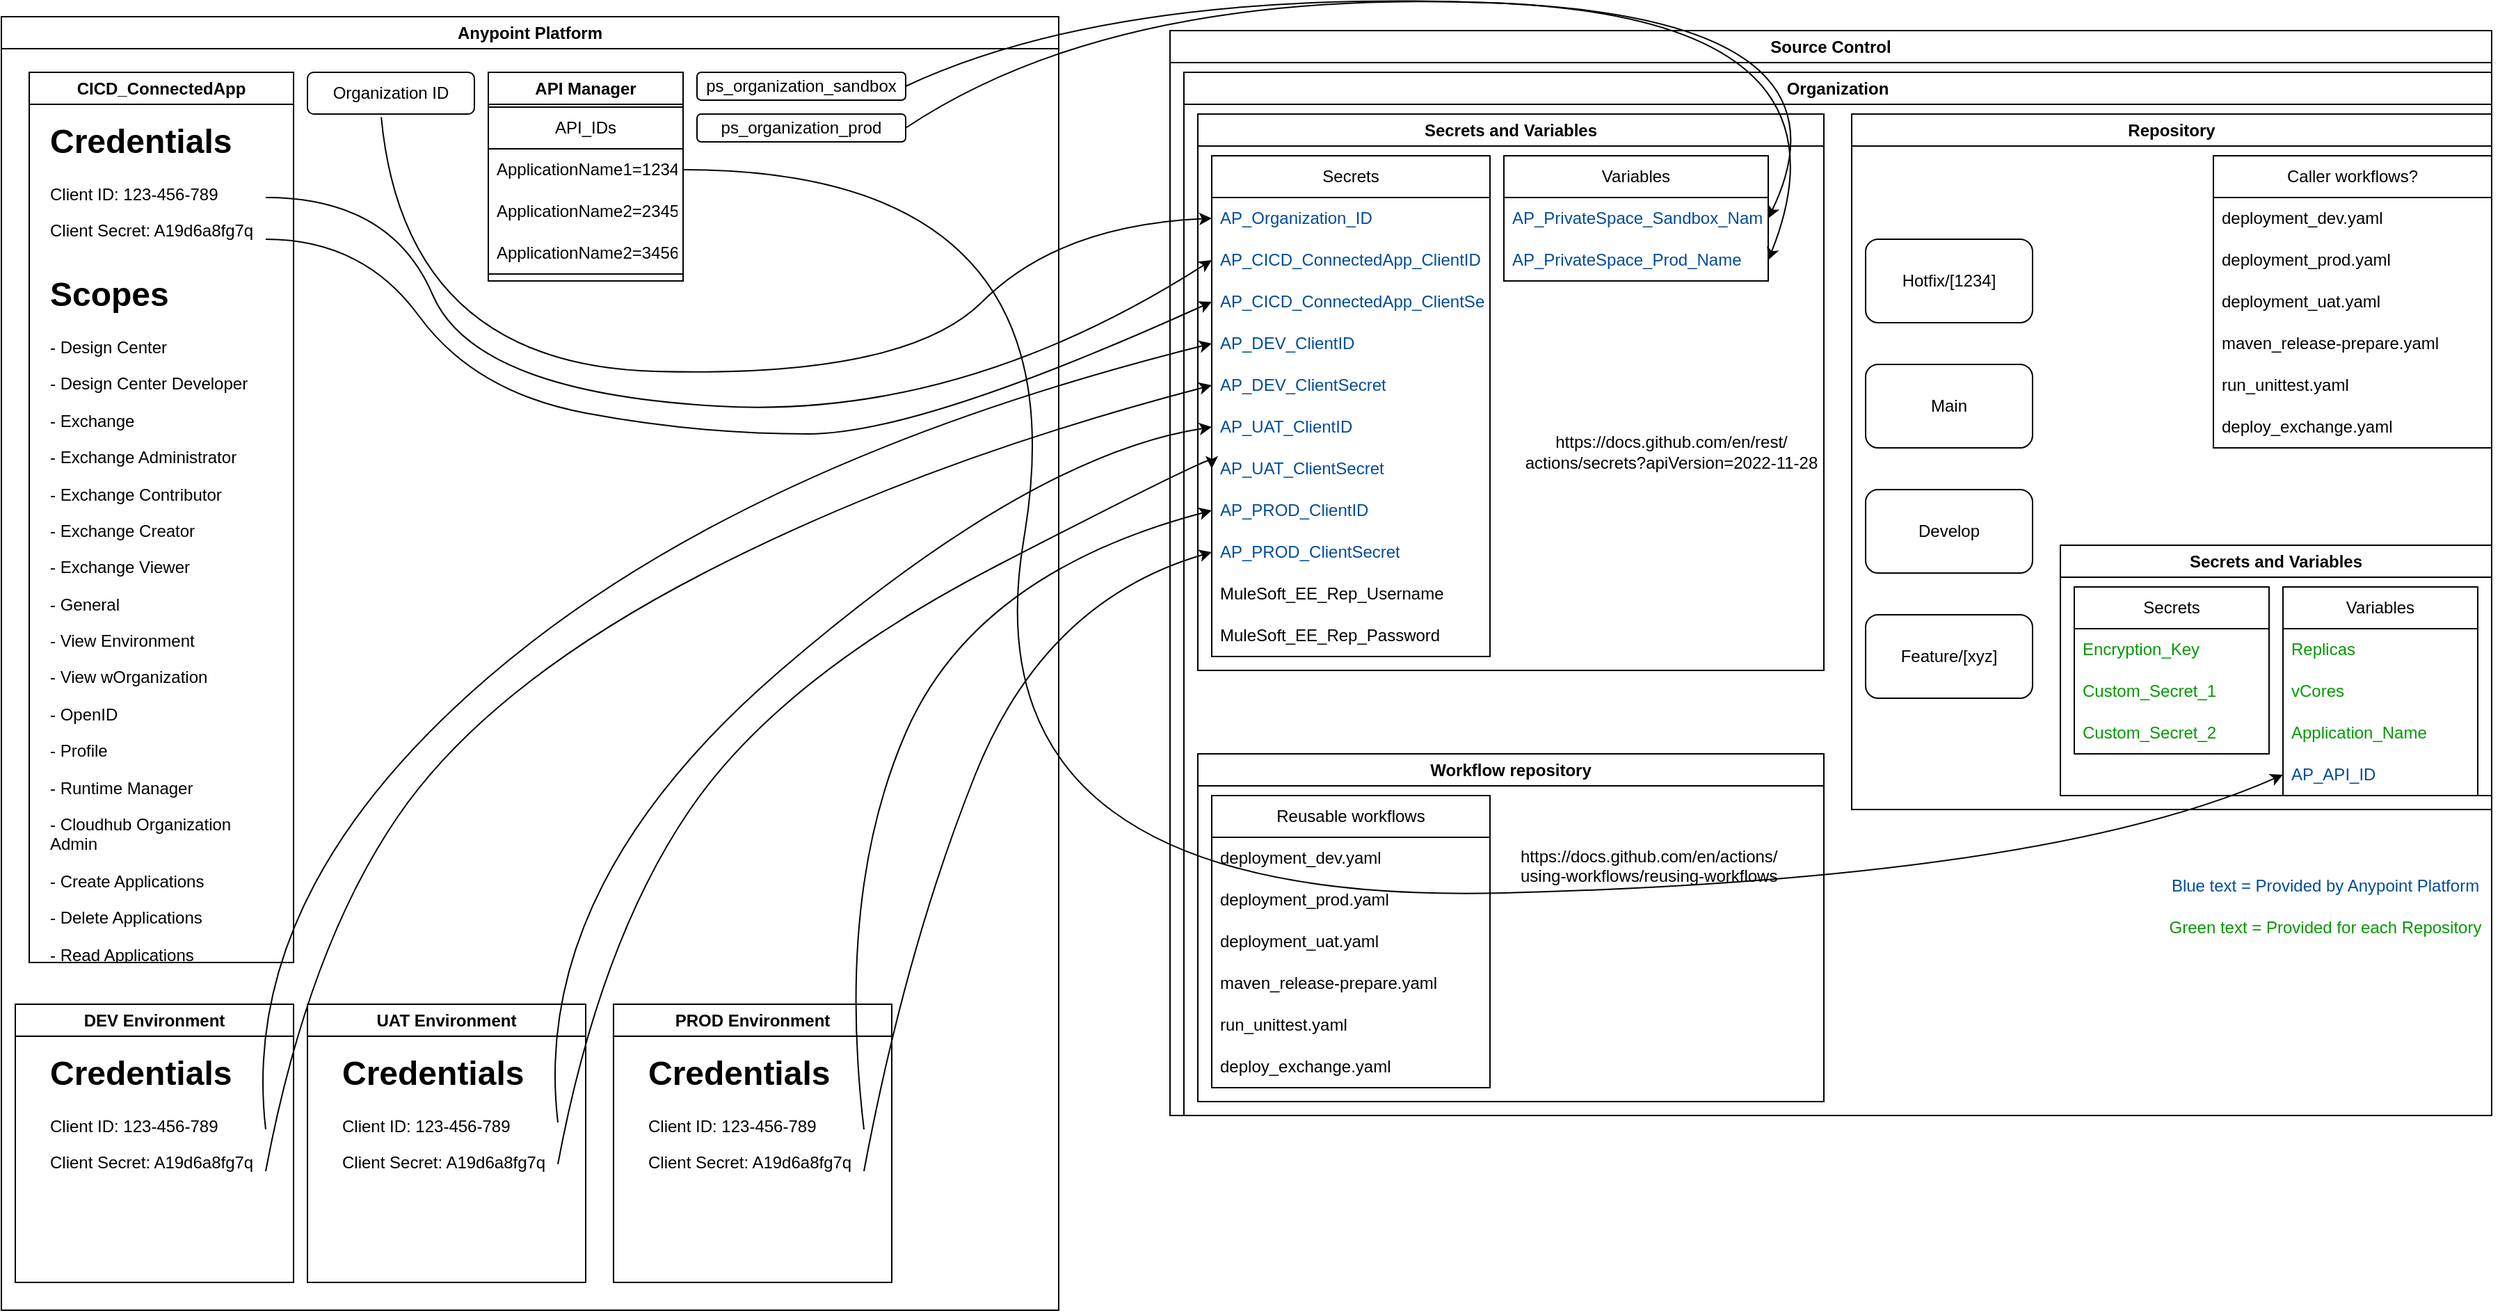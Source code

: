 <mxfile version="21.6.5" type="device">
  <diagram name="Page-1" id="KcvaqceAmyFRrwMdn_xZ">
    <mxGraphModel dx="2869" dy="1164" grid="1" gridSize="10" guides="1" tooltips="1" connect="1" arrows="1" fold="1" page="1" pageScale="1" pageWidth="827" pageHeight="1169" math="0" shadow="0">
      <root>
        <mxCell id="0" />
        <mxCell id="1" parent="0" />
        <mxCell id="WlsqMzOY9wFAaWYgSssA-2" value="Anypoint Platform" style="swimlane;whiteSpace=wrap;html=1;" parent="1" vertex="1">
          <mxGeometry x="-800" y="20" width="760" height="930" as="geometry">
            <mxRectangle x="10" y="10" width="140" height="30" as="alternateBounds" />
          </mxGeometry>
        </mxCell>
        <mxCell id="WlsqMzOY9wFAaWYgSssA-3" value="CICD_ConnectedApp" style="swimlane;whiteSpace=wrap;html=1;" parent="WlsqMzOY9wFAaWYgSssA-2" vertex="1">
          <mxGeometry x="20" y="40" width="190" height="640" as="geometry">
            <mxRectangle x="20" y="40" width="160" height="30" as="alternateBounds" />
          </mxGeometry>
        </mxCell>
        <mxCell id="WlsqMzOY9wFAaWYgSssA-20" value="&lt;h1&gt;Scopes&lt;/h1&gt;&lt;p&gt;- Design Center&lt;/p&gt;&lt;p&gt;- Design Center Developer&lt;/p&gt;&lt;p&gt;- Exchange&lt;/p&gt;&lt;p&gt;- Exchange Administrator&lt;/p&gt;&lt;p&gt;- Exchange Contributor&lt;/p&gt;&lt;p&gt;- Exchange Creator&lt;/p&gt;&lt;p&gt;- Exchange Viewer&lt;/p&gt;&lt;p&gt;- General&lt;/p&gt;&lt;p&gt;- View Environment&lt;/p&gt;&lt;p&gt;- View wOrganization&lt;/p&gt;&lt;p&gt;- OpenID&lt;/p&gt;&lt;p&gt;- Profile&lt;/p&gt;&lt;p&gt;- Runtime Manager&lt;/p&gt;&lt;p&gt;- Cloudhub Organization Admin&lt;/p&gt;&lt;p&gt;- Create Applications&lt;/p&gt;&lt;p&gt;- Delete Applications&lt;/p&gt;&lt;p&gt;- Read Applications&lt;/p&gt;" style="text;html=1;strokeColor=none;fillColor=none;spacing=5;spacingTop=-20;whiteSpace=wrap;overflow=hidden;rounded=0;" parent="WlsqMzOY9wFAaWYgSssA-3" vertex="1">
          <mxGeometry x="10" y="140" width="160" height="500" as="geometry" />
        </mxCell>
        <mxCell id="WlsqMzOY9wFAaWYgSssA-101" value="&lt;h1&gt;Credentials&lt;/h1&gt;&lt;p&gt;Client ID: 123-456-789&lt;/p&gt;&lt;p&gt;Client Secret: A19d6a8fg7q&lt;/p&gt;" style="text;html=1;strokeColor=none;fillColor=none;spacing=5;spacingTop=-20;whiteSpace=wrap;overflow=hidden;rounded=0;" parent="WlsqMzOY9wFAaWYgSssA-3" vertex="1">
          <mxGeometry x="10" y="30" width="160" height="120" as="geometry" />
        </mxCell>
        <mxCell id="WlsqMzOY9wFAaWYgSssA-21" value="Organization ID" style="rounded=1;whiteSpace=wrap;html=1;" parent="WlsqMzOY9wFAaWYgSssA-2" vertex="1">
          <mxGeometry x="220" y="40" width="120" height="30" as="geometry" />
        </mxCell>
        <mxCell id="WlsqMzOY9wFAaWYgSssA-94" value="API Manager" style="swimlane;whiteSpace=wrap;html=1;" parent="WlsqMzOY9wFAaWYgSssA-2" vertex="1">
          <mxGeometry x="350" y="40" width="140" height="150" as="geometry" />
        </mxCell>
        <mxCell id="WlsqMzOY9wFAaWYgSssA-95" value="API_IDs" style="swimlane;fontStyle=0;childLayout=stackLayout;horizontal=1;startSize=30;horizontalStack=0;resizeParent=1;resizeParentMax=0;resizeLast=0;collapsible=1;marginBottom=0;whiteSpace=wrap;html=1;" parent="WlsqMzOY9wFAaWYgSssA-94" vertex="1">
          <mxGeometry y="25" width="140" height="120" as="geometry" />
        </mxCell>
        <mxCell id="WlsqMzOY9wFAaWYgSssA-96" value="ApplicationName1=1234" style="text;strokeColor=none;fillColor=none;align=left;verticalAlign=middle;spacingLeft=4;spacingRight=4;overflow=hidden;points=[[0,0.5],[1,0.5]];portConstraint=eastwest;rotatable=0;whiteSpace=wrap;html=1;" parent="WlsqMzOY9wFAaWYgSssA-95" vertex="1">
          <mxGeometry y="30" width="140" height="30" as="geometry" />
        </mxCell>
        <mxCell id="WlsqMzOY9wFAaWYgSssA-97" value="ApplicationName2=2345" style="text;strokeColor=none;fillColor=none;align=left;verticalAlign=middle;spacingLeft=4;spacingRight=4;overflow=hidden;points=[[0,0.5],[1,0.5]];portConstraint=eastwest;rotatable=0;whiteSpace=wrap;html=1;" parent="WlsqMzOY9wFAaWYgSssA-95" vertex="1">
          <mxGeometry y="60" width="140" height="30" as="geometry" />
        </mxCell>
        <mxCell id="WlsqMzOY9wFAaWYgSssA-98" value="ApplicationName2=3456" style="text;strokeColor=none;fillColor=none;align=left;verticalAlign=middle;spacingLeft=4;spacingRight=4;overflow=hidden;points=[[0,0.5],[1,0.5]];portConstraint=eastwest;rotatable=0;whiteSpace=wrap;html=1;" parent="WlsqMzOY9wFAaWYgSssA-95" vertex="1">
          <mxGeometry y="90" width="140" height="30" as="geometry" />
        </mxCell>
        <mxCell id="WlsqMzOY9wFAaWYgSssA-106" value="UAT Environment" style="swimlane;whiteSpace=wrap;html=1;" parent="WlsqMzOY9wFAaWYgSssA-2" vertex="1">
          <mxGeometry x="220" y="710" width="200" height="200" as="geometry" />
        </mxCell>
        <mxCell id="WlsqMzOY9wFAaWYgSssA-109" value="&lt;h1&gt;Credentials&lt;/h1&gt;&lt;p&gt;Client ID: 123-456-789&lt;/p&gt;&lt;p&gt;Client Secret: A19d6a8fg7q&lt;/p&gt;" style="text;html=1;strokeColor=none;fillColor=none;spacing=5;spacingTop=-20;whiteSpace=wrap;overflow=hidden;rounded=0;" parent="WlsqMzOY9wFAaWYgSssA-106" vertex="1">
          <mxGeometry x="20" y="30" width="160" height="120" as="geometry" />
        </mxCell>
        <mxCell id="WlsqMzOY9wFAaWYgSssA-107" value="DEV Environment" style="swimlane;whiteSpace=wrap;html=1;" parent="WlsqMzOY9wFAaWYgSssA-2" vertex="1">
          <mxGeometry x="10" y="710" width="200" height="200" as="geometry" />
        </mxCell>
        <mxCell id="WlsqMzOY9wFAaWYgSssA-108" value="&lt;h1&gt;Credentials&lt;/h1&gt;&lt;p&gt;Client ID: 123-456-789&lt;/p&gt;&lt;p&gt;Client Secret: A19d6a8fg7q&lt;/p&gt;" style="text;html=1;strokeColor=none;fillColor=none;spacing=5;spacingTop=-20;whiteSpace=wrap;overflow=hidden;rounded=0;" parent="WlsqMzOY9wFAaWYgSssA-107" vertex="1">
          <mxGeometry x="20" y="30" width="160" height="120" as="geometry" />
        </mxCell>
        <mxCell id="WlsqMzOY9wFAaWYgSssA-105" value="PROD Environment" style="swimlane;whiteSpace=wrap;html=1;" parent="WlsqMzOY9wFAaWYgSssA-2" vertex="1">
          <mxGeometry x="440" y="710" width="200" height="200" as="geometry" />
        </mxCell>
        <mxCell id="WlsqMzOY9wFAaWYgSssA-110" value="&lt;h1&gt;Credentials&lt;/h1&gt;&lt;p&gt;Client ID: 123-456-789&lt;/p&gt;&lt;p&gt;Client Secret: A19d6a8fg7q&lt;/p&gt;" style="text;html=1;strokeColor=none;fillColor=none;spacing=5;spacingTop=-20;whiteSpace=wrap;overflow=hidden;rounded=0;" parent="WlsqMzOY9wFAaWYgSssA-105" vertex="1">
          <mxGeometry x="20" y="30" width="160" height="120" as="geometry" />
        </mxCell>
        <mxCell id="WlsqMzOY9wFAaWYgSssA-113" value="" style="curved=1;endArrow=classic;html=1;rounded=0;exitX=1;exitY=0.5;exitDx=0;exitDy=0;entryX=0;entryY=0.5;entryDx=0;entryDy=0;" parent="WlsqMzOY9wFAaWYgSssA-2" target="WlsqMzOY9wFAaWYgSssA-33" edge="1">
          <mxGeometry width="50" height="50" relative="1" as="geometry">
            <mxPoint x="400" y="795" as="sourcePoint" />
            <mxPoint x="1070" y="240" as="targetPoint" />
            <Array as="points">
              <mxPoint x="380" y="625" />
              <mxPoint x="740" y="315" />
            </Array>
          </mxGeometry>
        </mxCell>
        <mxCell id="WlsqMzOY9wFAaWYgSssA-114" value="" style="curved=1;endArrow=classic;html=1;rounded=0;exitX=1;exitY=0.75;exitDx=0;exitDy=0;entryX=0;entryY=0.5;entryDx=0;entryDy=0;" parent="WlsqMzOY9wFAaWYgSssA-2" target="WlsqMzOY9wFAaWYgSssA-36" edge="1">
          <mxGeometry width="50" height="50" relative="1" as="geometry">
            <mxPoint x="400" y="825" as="sourcePoint" />
            <mxPoint x="1080" y="260" as="targetPoint" />
            <Array as="points">
              <mxPoint x="430" y="665" />
              <mxPoint x="560" y="475" />
              <mxPoint x="870" y="315" />
            </Array>
          </mxGeometry>
        </mxCell>
        <mxCell id="WlsqMzOY9wFAaWYgSssA-117" value="ps_organization_sandbox" style="rounded=1;whiteSpace=wrap;html=1;" parent="WlsqMzOY9wFAaWYgSssA-2" vertex="1">
          <mxGeometry x="500" y="40" width="150" height="20" as="geometry" />
        </mxCell>
        <mxCell id="WlsqMzOY9wFAaWYgSssA-118" value="ps_organization_prod" style="rounded=1;whiteSpace=wrap;html=1;" parent="WlsqMzOY9wFAaWYgSssA-2" vertex="1">
          <mxGeometry x="500" y="70" width="150" height="20" as="geometry" />
        </mxCell>
        <mxCell id="WlsqMzOY9wFAaWYgSssA-22" value="Source Control" style="swimlane;whiteSpace=wrap;html=1;" parent="1" vertex="1">
          <mxGeometry x="40" y="30" width="950" height="780" as="geometry">
            <mxRectangle x="90" y="550" width="100" height="30" as="alternateBounds" />
          </mxGeometry>
        </mxCell>
        <mxCell id="WlsqMzOY9wFAaWYgSssA-26" value="Organization" style="swimlane;whiteSpace=wrap;html=1;" parent="WlsqMzOY9wFAaWYgSssA-22" vertex="1">
          <mxGeometry x="10" y="30" width="940" height="750" as="geometry">
            <mxRectangle x="320" y="120" width="110" height="30" as="alternateBounds" />
          </mxGeometry>
        </mxCell>
        <mxCell id="WlsqMzOY9wFAaWYgSssA-27" value="Secrets and Variables" style="swimlane;whiteSpace=wrap;html=1;" parent="WlsqMzOY9wFAaWYgSssA-26" vertex="1">
          <mxGeometry x="10" y="30" width="450" height="400" as="geometry">
            <mxRectangle x="10" y="30" width="160" height="30" as="alternateBounds" />
          </mxGeometry>
        </mxCell>
        <mxCell id="WlsqMzOY9wFAaWYgSssA-28" value="Secrets" style="swimlane;fontStyle=0;childLayout=stackLayout;horizontal=1;startSize=30;horizontalStack=0;resizeParent=1;resizeParentMax=0;resizeLast=0;collapsible=1;marginBottom=0;whiteSpace=wrap;html=1;" parent="WlsqMzOY9wFAaWYgSssA-27" vertex="1">
          <mxGeometry x="10" y="30" width="200" height="360" as="geometry">
            <mxRectangle x="10" y="30" width="80" height="30" as="alternateBounds" />
          </mxGeometry>
        </mxCell>
        <mxCell id="WlsqMzOY9wFAaWYgSssA-29" value="AP_Organization_ID" style="text;strokeColor=none;fillColor=none;align=left;verticalAlign=middle;spacingLeft=4;spacingRight=4;overflow=hidden;points=[[0,0.5],[1,0.5]];portConstraint=eastwest;rotatable=0;whiteSpace=wrap;html=1;fontColor=#004C99;" parent="WlsqMzOY9wFAaWYgSssA-28" vertex="1">
          <mxGeometry y="30" width="200" height="30" as="geometry" />
        </mxCell>
        <mxCell id="WlsqMzOY9wFAaWYgSssA-30" value="AP_CICD_ConnectedApp_ClientID" style="text;strokeColor=none;fillColor=none;align=left;verticalAlign=middle;spacingLeft=4;spacingRight=4;overflow=hidden;points=[[0,0.5],[1,0.5]];portConstraint=eastwest;rotatable=0;whiteSpace=wrap;html=1;fontColor=#004C99;" parent="WlsqMzOY9wFAaWYgSssA-28" vertex="1">
          <mxGeometry y="60" width="200" height="30" as="geometry" />
        </mxCell>
        <mxCell id="WlsqMzOY9wFAaWYgSssA-31" value="AP_CICD_ConnectedApp_ClientSecret" style="text;strokeColor=none;fillColor=none;align=left;verticalAlign=middle;spacingLeft=4;spacingRight=4;overflow=hidden;points=[[0,0.5],[1,0.5]];portConstraint=eastwest;rotatable=0;whiteSpace=wrap;html=1;fontColor=#004C99;" parent="WlsqMzOY9wFAaWYgSssA-28" vertex="1">
          <mxGeometry y="90" width="200" height="30" as="geometry" />
        </mxCell>
        <mxCell id="WlsqMzOY9wFAaWYgSssA-32" value="AP_DEV_ClientID" style="text;strokeColor=none;fillColor=none;align=left;verticalAlign=middle;spacingLeft=4;spacingRight=4;overflow=hidden;points=[[0,0.5],[1,0.5]];portConstraint=eastwest;rotatable=0;whiteSpace=wrap;html=1;fontColor=#004C99;" parent="WlsqMzOY9wFAaWYgSssA-28" vertex="1">
          <mxGeometry y="120" width="200" height="30" as="geometry" />
        </mxCell>
        <mxCell id="WlsqMzOY9wFAaWYgSssA-37" value="AP_DEV_ClientSecret" style="text;strokeColor=none;fillColor=none;align=left;verticalAlign=middle;spacingLeft=4;spacingRight=4;overflow=hidden;points=[[0,0.5],[1,0.5]];portConstraint=eastwest;rotatable=0;whiteSpace=wrap;html=1;fontColor=#004C99;" parent="WlsqMzOY9wFAaWYgSssA-28" vertex="1">
          <mxGeometry y="150" width="200" height="30" as="geometry" />
        </mxCell>
        <mxCell id="WlsqMzOY9wFAaWYgSssA-33" value="AP_UAT_ClientID" style="text;strokeColor=none;fillColor=none;align=left;verticalAlign=middle;spacingLeft=4;spacingRight=4;overflow=hidden;points=[[0,0.5],[1,0.5]];portConstraint=eastwest;rotatable=0;whiteSpace=wrap;html=1;fontColor=#004C99;" parent="WlsqMzOY9wFAaWYgSssA-28" vertex="1">
          <mxGeometry y="180" width="200" height="30" as="geometry" />
        </mxCell>
        <mxCell id="WlsqMzOY9wFAaWYgSssA-36" value="AP_UAT_ClientSecret" style="text;strokeColor=none;fillColor=none;align=left;verticalAlign=middle;spacingLeft=4;spacingRight=4;overflow=hidden;points=[[0,0.5],[1,0.5]];portConstraint=eastwest;rotatable=0;whiteSpace=wrap;html=1;fontColor=#004C99;" parent="WlsqMzOY9wFAaWYgSssA-28" vertex="1">
          <mxGeometry y="210" width="200" height="30" as="geometry" />
        </mxCell>
        <mxCell id="WlsqMzOY9wFAaWYgSssA-34" value="AP_PROD_ClientID" style="text;strokeColor=none;fillColor=none;align=left;verticalAlign=middle;spacingLeft=4;spacingRight=4;overflow=hidden;points=[[0,0.5],[1,0.5]];portConstraint=eastwest;rotatable=0;whiteSpace=wrap;html=1;fontColor=#004C99;" parent="WlsqMzOY9wFAaWYgSssA-28" vertex="1">
          <mxGeometry y="240" width="200" height="30" as="geometry" />
        </mxCell>
        <mxCell id="WlsqMzOY9wFAaWYgSssA-35" value="AP_PROD_ClientSecret" style="text;strokeColor=none;fillColor=none;align=left;verticalAlign=middle;spacingLeft=4;spacingRight=4;overflow=hidden;points=[[0,0.5],[1,0.5]];portConstraint=eastwest;rotatable=0;whiteSpace=wrap;html=1;fontColor=#004C99;" parent="WlsqMzOY9wFAaWYgSssA-28" vertex="1">
          <mxGeometry y="270" width="200" height="30" as="geometry" />
        </mxCell>
        <mxCell id="f1pE22XIs8Pt3IvtdLca-1" value="MuleSoft_EE_Rep_Username" style="text;strokeColor=none;fillColor=none;align=left;verticalAlign=middle;spacingLeft=4;spacingRight=4;overflow=hidden;points=[[0,0.5],[1,0.5]];portConstraint=eastwest;rotatable=0;whiteSpace=wrap;html=1;" vertex="1" parent="WlsqMzOY9wFAaWYgSssA-28">
          <mxGeometry y="300" width="200" height="30" as="geometry" />
        </mxCell>
        <mxCell id="f1pE22XIs8Pt3IvtdLca-2" value="MuleSoft_EE_Rep_Password" style="text;strokeColor=none;fillColor=none;align=left;verticalAlign=middle;spacingLeft=4;spacingRight=4;overflow=hidden;points=[[0,0.5],[1,0.5]];portConstraint=eastwest;rotatable=0;whiteSpace=wrap;html=1;" vertex="1" parent="WlsqMzOY9wFAaWYgSssA-28">
          <mxGeometry y="330" width="200" height="30" as="geometry" />
        </mxCell>
        <mxCell id="WlsqMzOY9wFAaWYgSssA-52" value="Variables" style="swimlane;fontStyle=0;childLayout=stackLayout;horizontal=1;startSize=30;horizontalStack=0;resizeParent=1;resizeParentMax=0;resizeLast=0;collapsible=1;marginBottom=0;whiteSpace=wrap;html=1;" parent="WlsqMzOY9wFAaWYgSssA-27" vertex="1">
          <mxGeometry x="220" y="30" width="190" height="90" as="geometry" />
        </mxCell>
        <mxCell id="WlsqMzOY9wFAaWYgSssA-53" value="AP_PrivateSpace_Sandbox_Name" style="text;strokeColor=none;fillColor=none;align=left;verticalAlign=middle;spacingLeft=4;spacingRight=4;overflow=hidden;points=[[0,0.5],[1,0.5]];portConstraint=eastwest;rotatable=0;whiteSpace=wrap;html=1;fontColor=#004C99;" parent="WlsqMzOY9wFAaWYgSssA-52" vertex="1">
          <mxGeometry y="30" width="190" height="30" as="geometry" />
        </mxCell>
        <mxCell id="WlsqMzOY9wFAaWYgSssA-54" value="AP_PrivateSpace_Prod_Name" style="text;strokeColor=none;fillColor=none;align=left;verticalAlign=middle;spacingLeft=4;spacingRight=4;overflow=hidden;points=[[0,0.5],[1,0.5]];portConstraint=eastwest;rotatable=0;whiteSpace=wrap;html=1;fontColor=#004C99;" parent="WlsqMzOY9wFAaWYgSssA-52" vertex="1">
          <mxGeometry y="60" width="190" height="30" as="geometry" />
        </mxCell>
        <mxCell id="WlsqMzOY9wFAaWYgSssA-39" value="Repository" style="swimlane;whiteSpace=wrap;html=1;" parent="WlsqMzOY9wFAaWYgSssA-26" vertex="1">
          <mxGeometry x="480" y="30" width="460" height="500" as="geometry">
            <mxRectangle x="480" y="30" width="150" height="30" as="alternateBounds" />
          </mxGeometry>
        </mxCell>
        <mxCell id="WlsqMzOY9wFAaWYgSssA-24" value="Main" style="rounded=1;whiteSpace=wrap;html=1;" parent="WlsqMzOY9wFAaWYgSssA-39" vertex="1">
          <mxGeometry x="10" y="180" width="120" height="60" as="geometry" />
        </mxCell>
        <mxCell id="WlsqMzOY9wFAaWYgSssA-25" value="Develop" style="rounded=1;whiteSpace=wrap;html=1;" parent="WlsqMzOY9wFAaWYgSssA-39" vertex="1">
          <mxGeometry x="10" y="270" width="120" height="60" as="geometry" />
        </mxCell>
        <mxCell id="WlsqMzOY9wFAaWYgSssA-23" value="Feature/[xyz]" style="rounded=1;whiteSpace=wrap;html=1;" parent="WlsqMzOY9wFAaWYgSssA-39" vertex="1">
          <mxGeometry x="10" y="360" width="120" height="60" as="geometry" />
        </mxCell>
        <mxCell id="WlsqMzOY9wFAaWYgSssA-40" value="Secrets and Variables" style="swimlane;whiteSpace=wrap;html=1;" parent="WlsqMzOY9wFAaWYgSssA-39" vertex="1">
          <mxGeometry x="150" y="310" width="310" height="180" as="geometry">
            <mxRectangle x="150" y="310" width="160" height="30" as="alternateBounds" />
          </mxGeometry>
        </mxCell>
        <mxCell id="WlsqMzOY9wFAaWYgSssA-47" value="Secrets" style="swimlane;fontStyle=0;childLayout=stackLayout;horizontal=1;startSize=30;horizontalStack=0;resizeParent=1;resizeParentMax=0;resizeLast=0;collapsible=1;marginBottom=0;whiteSpace=wrap;html=1;" parent="WlsqMzOY9wFAaWYgSssA-40" vertex="1">
          <mxGeometry x="10" y="30" width="140" height="120" as="geometry" />
        </mxCell>
        <mxCell id="WlsqMzOY9wFAaWYgSssA-48" value="Encryption_Key" style="text;strokeColor=none;fillColor=none;align=left;verticalAlign=middle;spacingLeft=4;spacingRight=4;overflow=hidden;points=[[0,0.5],[1,0.5]];portConstraint=eastwest;rotatable=0;whiteSpace=wrap;html=1;fontColor=#009900;" parent="WlsqMzOY9wFAaWYgSssA-47" vertex="1">
          <mxGeometry y="30" width="140" height="30" as="geometry" />
        </mxCell>
        <mxCell id="WlsqMzOY9wFAaWYgSssA-90" value="Custom_Secret_1" style="text;strokeColor=none;fillColor=none;align=left;verticalAlign=middle;spacingLeft=4;spacingRight=4;overflow=hidden;points=[[0,0.5],[1,0.5]];portConstraint=eastwest;rotatable=0;whiteSpace=wrap;html=1;fontColor=#009900;" parent="WlsqMzOY9wFAaWYgSssA-47" vertex="1">
          <mxGeometry y="60" width="140" height="30" as="geometry" />
        </mxCell>
        <mxCell id="WlsqMzOY9wFAaWYgSssA-91" value="&lt;font color=&quot;#009900&quot;&gt;Custom_Secret_2&lt;/font&gt;" style="text;strokeColor=none;fillColor=none;align=left;verticalAlign=middle;spacingLeft=4;spacingRight=4;overflow=hidden;points=[[0,0.5],[1,0.5]];portConstraint=eastwest;rotatable=0;whiteSpace=wrap;html=1;" parent="WlsqMzOY9wFAaWYgSssA-47" vertex="1">
          <mxGeometry y="90" width="140" height="30" as="geometry" />
        </mxCell>
        <mxCell id="WlsqMzOY9wFAaWYgSssA-56" value="Variables" style="swimlane;fontStyle=0;childLayout=stackLayout;horizontal=1;startSize=30;horizontalStack=0;resizeParent=1;resizeParentMax=0;resizeLast=0;collapsible=1;marginBottom=0;whiteSpace=wrap;html=1;" parent="WlsqMzOY9wFAaWYgSssA-40" vertex="1">
          <mxGeometry x="160" y="30" width="140" height="150" as="geometry" />
        </mxCell>
        <mxCell id="WlsqMzOY9wFAaWYgSssA-58" value="Replicas" style="text;strokeColor=none;fillColor=none;align=left;verticalAlign=middle;spacingLeft=4;spacingRight=4;overflow=hidden;points=[[0,0.5],[1,0.5]];portConstraint=eastwest;rotatable=0;whiteSpace=wrap;html=1;fontColor=#009900;" parent="WlsqMzOY9wFAaWYgSssA-56" vertex="1">
          <mxGeometry y="30" width="140" height="30" as="geometry" />
        </mxCell>
        <mxCell id="WlsqMzOY9wFAaWYgSssA-59" value="&lt;font color=&quot;#009900&quot;&gt;vCores&lt;/font&gt;" style="text;strokeColor=none;fillColor=none;align=left;verticalAlign=middle;spacingLeft=4;spacingRight=4;overflow=hidden;points=[[0,0.5],[1,0.5]];portConstraint=eastwest;rotatable=0;whiteSpace=wrap;html=1;" parent="WlsqMzOY9wFAaWYgSssA-56" vertex="1">
          <mxGeometry y="60" width="140" height="30" as="geometry" />
        </mxCell>
        <mxCell id="WlsqMzOY9wFAaWYgSssA-57" value="Application_Name" style="text;strokeColor=none;fillColor=none;align=left;verticalAlign=middle;spacingLeft=4;spacingRight=4;overflow=hidden;points=[[0,0.5],[1,0.5]];portConstraint=eastwest;rotatable=0;whiteSpace=wrap;html=1;fontColor=#009900;" parent="WlsqMzOY9wFAaWYgSssA-56" vertex="1">
          <mxGeometry y="90" width="140" height="30" as="geometry" />
        </mxCell>
        <mxCell id="WlsqMzOY9wFAaWYgSssA-89" value="AP_API_ID" style="text;strokeColor=none;fillColor=none;align=left;verticalAlign=middle;spacingLeft=4;spacingRight=4;overflow=hidden;points=[[0,0.5],[1,0.5]];portConstraint=eastwest;rotatable=0;whiteSpace=wrap;html=1;fontColor=#004C99;" parent="WlsqMzOY9wFAaWYgSssA-56" vertex="1">
          <mxGeometry y="120" width="140" height="30" as="geometry" />
        </mxCell>
        <mxCell id="WlsqMzOY9wFAaWYgSssA-88" value="Hotfix/[1234]" style="rounded=1;whiteSpace=wrap;html=1;" parent="WlsqMzOY9wFAaWYgSssA-39" vertex="1">
          <mxGeometry x="10" y="90" width="120" height="60" as="geometry" />
        </mxCell>
        <mxCell id="WlsqMzOY9wFAaWYgSssA-132" value="Caller workflows?" style="swimlane;fontStyle=0;childLayout=stackLayout;horizontal=1;startSize=30;horizontalStack=0;resizeParent=1;resizeParentMax=0;resizeLast=0;collapsible=1;marginBottom=0;whiteSpace=wrap;html=1;" parent="WlsqMzOY9wFAaWYgSssA-39" vertex="1">
          <mxGeometry x="260" y="30" width="200" height="210" as="geometry" />
        </mxCell>
        <mxCell id="WlsqMzOY9wFAaWYgSssA-133" value="deployment_dev.yaml" style="text;strokeColor=none;fillColor=none;align=left;verticalAlign=middle;spacingLeft=4;spacingRight=4;overflow=hidden;points=[[0,0.5],[1,0.5]];portConstraint=eastwest;rotatable=0;whiteSpace=wrap;html=1;" parent="WlsqMzOY9wFAaWYgSssA-132" vertex="1">
          <mxGeometry y="30" width="200" height="30" as="geometry" />
        </mxCell>
        <mxCell id="WlsqMzOY9wFAaWYgSssA-134" value="deployment_prod.yaml" style="text;strokeColor=none;fillColor=none;align=left;verticalAlign=middle;spacingLeft=4;spacingRight=4;overflow=hidden;points=[[0,0.5],[1,0.5]];portConstraint=eastwest;rotatable=0;whiteSpace=wrap;html=1;" parent="WlsqMzOY9wFAaWYgSssA-132" vertex="1">
          <mxGeometry y="60" width="200" height="30" as="geometry" />
        </mxCell>
        <mxCell id="WlsqMzOY9wFAaWYgSssA-135" value="deployment_uat.yaml" style="text;strokeColor=none;fillColor=none;align=left;verticalAlign=middle;spacingLeft=4;spacingRight=4;overflow=hidden;points=[[0,0.5],[1,0.5]];portConstraint=eastwest;rotatable=0;whiteSpace=wrap;html=1;" parent="WlsqMzOY9wFAaWYgSssA-132" vertex="1">
          <mxGeometry y="90" width="200" height="30" as="geometry" />
        </mxCell>
        <mxCell id="WlsqMzOY9wFAaWYgSssA-136" value="maven_release-prepare.yaml" style="text;strokeColor=none;fillColor=none;align=left;verticalAlign=middle;spacingLeft=4;spacingRight=4;overflow=hidden;points=[[0,0.5],[1,0.5]];portConstraint=eastwest;rotatable=0;whiteSpace=wrap;html=1;" parent="WlsqMzOY9wFAaWYgSssA-132" vertex="1">
          <mxGeometry y="120" width="200" height="30" as="geometry" />
        </mxCell>
        <mxCell id="WlsqMzOY9wFAaWYgSssA-137" value="run_unittest.yaml" style="text;strokeColor=none;fillColor=none;align=left;verticalAlign=middle;spacingLeft=4;spacingRight=4;overflow=hidden;points=[[0,0.5],[1,0.5]];portConstraint=eastwest;rotatable=0;whiteSpace=wrap;html=1;" parent="WlsqMzOY9wFAaWYgSssA-132" vertex="1">
          <mxGeometry y="150" width="200" height="30" as="geometry" />
        </mxCell>
        <mxCell id="WlsqMzOY9wFAaWYgSssA-138" value="deploy_exchange.yaml" style="text;strokeColor=none;fillColor=none;align=left;verticalAlign=middle;spacingLeft=4;spacingRight=4;overflow=hidden;points=[[0,0.5],[1,0.5]];portConstraint=eastwest;rotatable=0;whiteSpace=wrap;html=1;" parent="WlsqMzOY9wFAaWYgSssA-132" vertex="1">
          <mxGeometry y="180" width="200" height="30" as="geometry" />
        </mxCell>
        <mxCell id="WlsqMzOY9wFAaWYgSssA-124" value="Workflow repository" style="swimlane;whiteSpace=wrap;html=1;" parent="WlsqMzOY9wFAaWYgSssA-26" vertex="1">
          <mxGeometry x="10" y="490" width="450" height="250" as="geometry" />
        </mxCell>
        <mxCell id="WlsqMzOY9wFAaWYgSssA-125" value="Reusable workflows" style="swimlane;fontStyle=0;childLayout=stackLayout;horizontal=1;startSize=30;horizontalStack=0;resizeParent=1;resizeParentMax=0;resizeLast=0;collapsible=1;marginBottom=0;whiteSpace=wrap;html=1;" parent="WlsqMzOY9wFAaWYgSssA-124" vertex="1">
          <mxGeometry x="10" y="30" width="200" height="210" as="geometry" />
        </mxCell>
        <mxCell id="WlsqMzOY9wFAaWYgSssA-126" value="deployment_dev.yaml" style="text;strokeColor=none;fillColor=none;align=left;verticalAlign=middle;spacingLeft=4;spacingRight=4;overflow=hidden;points=[[0,0.5],[1,0.5]];portConstraint=eastwest;rotatable=0;whiteSpace=wrap;html=1;" parent="WlsqMzOY9wFAaWYgSssA-125" vertex="1">
          <mxGeometry y="30" width="200" height="30" as="geometry" />
        </mxCell>
        <mxCell id="WlsqMzOY9wFAaWYgSssA-128" value="deployment_prod.yaml" style="text;strokeColor=none;fillColor=none;align=left;verticalAlign=middle;spacingLeft=4;spacingRight=4;overflow=hidden;points=[[0,0.5],[1,0.5]];portConstraint=eastwest;rotatable=0;whiteSpace=wrap;html=1;" parent="WlsqMzOY9wFAaWYgSssA-125" vertex="1">
          <mxGeometry y="60" width="200" height="30" as="geometry" />
        </mxCell>
        <mxCell id="WlsqMzOY9wFAaWYgSssA-129" value="deployment_uat.yaml" style="text;strokeColor=none;fillColor=none;align=left;verticalAlign=middle;spacingLeft=4;spacingRight=4;overflow=hidden;points=[[0,0.5],[1,0.5]];portConstraint=eastwest;rotatable=0;whiteSpace=wrap;html=1;" parent="WlsqMzOY9wFAaWYgSssA-125" vertex="1">
          <mxGeometry y="90" width="200" height="30" as="geometry" />
        </mxCell>
        <mxCell id="WlsqMzOY9wFAaWYgSssA-130" value="maven_release-prepare.yaml" style="text;strokeColor=none;fillColor=none;align=left;verticalAlign=middle;spacingLeft=4;spacingRight=4;overflow=hidden;points=[[0,0.5],[1,0.5]];portConstraint=eastwest;rotatable=0;whiteSpace=wrap;html=1;" parent="WlsqMzOY9wFAaWYgSssA-125" vertex="1">
          <mxGeometry y="120" width="200" height="30" as="geometry" />
        </mxCell>
        <mxCell id="WlsqMzOY9wFAaWYgSssA-127" value="run_unittest.yaml" style="text;strokeColor=none;fillColor=none;align=left;verticalAlign=middle;spacingLeft=4;spacingRight=4;overflow=hidden;points=[[0,0.5],[1,0.5]];portConstraint=eastwest;rotatable=0;whiteSpace=wrap;html=1;" parent="WlsqMzOY9wFAaWYgSssA-125" vertex="1">
          <mxGeometry y="150" width="200" height="30" as="geometry" />
        </mxCell>
        <mxCell id="WlsqMzOY9wFAaWYgSssA-131" value="deploy_exchange.yaml" style="text;strokeColor=none;fillColor=none;align=left;verticalAlign=middle;spacingLeft=4;spacingRight=4;overflow=hidden;points=[[0,0.5],[1,0.5]];portConstraint=eastwest;rotatable=0;whiteSpace=wrap;html=1;" parent="WlsqMzOY9wFAaWYgSssA-125" vertex="1">
          <mxGeometry y="180" width="200" height="30" as="geometry" />
        </mxCell>
        <UserObject label="https://docs.github.com/en/actions/&#xa;using-workflows/reusing-workflows" link="https://docs.github.com/en/actions/using-workflows/reusing-workflows" id="WlsqMzOY9wFAaWYgSssA-139">
          <mxCell style="text;whiteSpace=wrap;" parent="WlsqMzOY9wFAaWYgSssA-124" vertex="1">
            <mxGeometry x="230" y="60" width="195" height="40" as="geometry" />
          </mxCell>
        </UserObject>
        <mxCell id="WlsqMzOY9wFAaWYgSssA-99" value="" style="curved=1;endArrow=classic;html=1;rounded=0;exitX=1;exitY=0.5;exitDx=0;exitDy=0;entryX=0;entryY=0.5;entryDx=0;entryDy=0;" parent="1" source="WlsqMzOY9wFAaWYgSssA-96" target="WlsqMzOY9wFAaWYgSssA-89" edge="1">
          <mxGeometry width="50" height="50" relative="1" as="geometry">
            <mxPoint x="-30" y="450" as="sourcePoint" />
            <mxPoint x="20" y="400" as="targetPoint" />
            <Array as="points">
              <mxPoint x="-20" y="130" />
              <mxPoint x="-110" y="660" />
              <mxPoint x="670" y="640" />
            </Array>
          </mxGeometry>
        </mxCell>
        <mxCell id="WlsqMzOY9wFAaWYgSssA-100" value="" style="curved=1;endArrow=classic;html=1;rounded=0;exitX=0.442;exitY=1.075;exitDx=0;exitDy=0;entryX=0;entryY=0.5;entryDx=0;entryDy=0;exitPerimeter=0;" parent="1" source="WlsqMzOY9wFAaWYgSssA-21" target="WlsqMzOY9wFAaWYgSssA-29" edge="1">
          <mxGeometry width="50" height="50" relative="1" as="geometry">
            <mxPoint x="-30" y="450" as="sourcePoint" />
            <mxPoint x="20" y="400" as="targetPoint" />
            <Array as="points">
              <mxPoint x="-510" y="270" />
              <mxPoint x="-150" y="280" />
              <mxPoint x="-40" y="170" />
            </Array>
          </mxGeometry>
        </mxCell>
        <mxCell id="WlsqMzOY9wFAaWYgSssA-103" value="" style="curved=1;endArrow=classic;html=1;rounded=0;exitX=1;exitY=0.5;exitDx=0;exitDy=0;entryX=0;entryY=0.5;entryDx=0;entryDy=0;" parent="1" source="WlsqMzOY9wFAaWYgSssA-101" target="WlsqMzOY9wFAaWYgSssA-30" edge="1">
          <mxGeometry width="50" height="50" relative="1" as="geometry">
            <mxPoint x="-30" y="450" as="sourcePoint" />
            <mxPoint x="20" y="400" as="targetPoint" />
            <Array as="points">
              <mxPoint x="-520" y="150" />
              <mxPoint x="-460" y="290" />
              <mxPoint x="-110" y="310" />
            </Array>
          </mxGeometry>
        </mxCell>
        <mxCell id="WlsqMzOY9wFAaWYgSssA-104" value="" style="curved=1;endArrow=classic;html=1;rounded=0;exitX=1;exitY=0.75;exitDx=0;exitDy=0;entryX=0;entryY=0.5;entryDx=0;entryDy=0;" parent="1" source="WlsqMzOY9wFAaWYgSssA-101" target="WlsqMzOY9wFAaWYgSssA-31" edge="1">
          <mxGeometry width="50" height="50" relative="1" as="geometry">
            <mxPoint x="-30" y="450" as="sourcePoint" />
            <mxPoint x="20" y="400" as="targetPoint" />
            <Array as="points">
              <mxPoint x="-540" y="180" />
              <mxPoint x="-460" y="290" />
              <mxPoint x="-300" y="320" />
              <mxPoint x="-140" y="320" />
            </Array>
          </mxGeometry>
        </mxCell>
        <mxCell id="WlsqMzOY9wFAaWYgSssA-111" value="" style="curved=1;endArrow=classic;html=1;rounded=0;exitX=1;exitY=0.5;exitDx=0;exitDy=0;entryX=0;entryY=0.5;entryDx=0;entryDy=0;" parent="1" source="WlsqMzOY9wFAaWYgSssA-108" target="WlsqMzOY9wFAaWYgSssA-32" edge="1">
          <mxGeometry width="50" height="50" relative="1" as="geometry">
            <mxPoint x="-30" y="450" as="sourcePoint" />
            <mxPoint x="20" y="400" as="targetPoint" />
            <Array as="points">
              <mxPoint x="-630" y="650" />
              <mxPoint x="-270" y="340" />
            </Array>
          </mxGeometry>
        </mxCell>
        <mxCell id="WlsqMzOY9wFAaWYgSssA-112" value="" style="curved=1;endArrow=classic;html=1;rounded=0;exitX=1;exitY=0.75;exitDx=0;exitDy=0;entryX=0;entryY=0.5;entryDx=0;entryDy=0;" parent="1" source="WlsqMzOY9wFAaWYgSssA-108" target="WlsqMzOY9wFAaWYgSssA-37" edge="1">
          <mxGeometry width="50" height="50" relative="1" as="geometry">
            <mxPoint x="-30" y="450" as="sourcePoint" />
            <mxPoint x="20" y="400" as="targetPoint" />
            <Array as="points">
              <mxPoint x="-580" y="690" />
              <mxPoint x="-450" y="500" />
              <mxPoint x="-140" y="340" />
            </Array>
          </mxGeometry>
        </mxCell>
        <mxCell id="WlsqMzOY9wFAaWYgSssA-115" value="" style="curved=1;endArrow=classic;html=1;rounded=0;exitX=1;exitY=0.5;exitDx=0;exitDy=0;entryX=0;entryY=0.5;entryDx=0;entryDy=0;" parent="1" target="WlsqMzOY9wFAaWYgSssA-34" edge="1">
          <mxGeometry width="50" height="50" relative="1" as="geometry">
            <mxPoint x="-180" y="820" as="sourcePoint" />
            <mxPoint x="290" y="320" as="targetPoint" />
            <Array as="points">
              <mxPoint x="-200" y="650" />
              <mxPoint x="-100" y="420" />
            </Array>
          </mxGeometry>
        </mxCell>
        <mxCell id="WlsqMzOY9wFAaWYgSssA-116" value="" style="curved=1;endArrow=classic;html=1;rounded=0;exitX=1;exitY=0.75;exitDx=0;exitDy=0;entryX=0;entryY=0.5;entryDx=0;entryDy=0;" parent="1" target="WlsqMzOY9wFAaWYgSssA-35" edge="1">
          <mxGeometry width="50" height="50" relative="1" as="geometry">
            <mxPoint x="-180" y="850" as="sourcePoint" />
            <mxPoint x="290" y="350" as="targetPoint" />
            <Array as="points">
              <mxPoint x="-150" y="690" />
              <mxPoint x="-50" y="440" />
            </Array>
          </mxGeometry>
        </mxCell>
        <mxCell id="WlsqMzOY9wFAaWYgSssA-119" value="" style="curved=1;endArrow=classic;html=1;rounded=0;exitX=1;exitY=0.5;exitDx=0;exitDy=0;entryX=1;entryY=0.5;entryDx=0;entryDy=0;" parent="1" source="WlsqMzOY9wFAaWYgSssA-117" target="WlsqMzOY9wFAaWYgSssA-53" edge="1">
          <mxGeometry width="50" height="50" relative="1" as="geometry">
            <mxPoint x="50" y="540" as="sourcePoint" />
            <mxPoint x="100" y="490" as="targetPoint" />
            <Array as="points">
              <mxPoint />
              <mxPoint x="540" y="20" />
            </Array>
          </mxGeometry>
        </mxCell>
        <mxCell id="WlsqMzOY9wFAaWYgSssA-120" value="" style="curved=1;endArrow=classic;html=1;rounded=0;exitX=1;exitY=0.5;exitDx=0;exitDy=0;entryX=1;entryY=0.5;entryDx=0;entryDy=0;" parent="1" source="WlsqMzOY9wFAaWYgSssA-118" target="WlsqMzOY9wFAaWYgSssA-54" edge="1">
          <mxGeometry width="50" height="50" relative="1" as="geometry">
            <mxPoint x="-150" y="70" as="sourcePoint" />
            <mxPoint x="420" y="165" as="targetPoint" />
            <Array as="points">
              <mxPoint />
              <mxPoint x="540" y="20" />
            </Array>
          </mxGeometry>
        </mxCell>
        <mxCell id="WlsqMzOY9wFAaWYgSssA-121" value="Blue text = Provided by Anypoint Platform" style="text;html=1;align=center;verticalAlign=middle;resizable=0;points=[];autosize=1;strokeColor=none;fillColor=none;fontColor=#004C99;" parent="1" vertex="1">
          <mxGeometry x="750" y="630" width="240" height="30" as="geometry" />
        </mxCell>
        <mxCell id="WlsqMzOY9wFAaWYgSssA-122" value="Green text = Provided for each Repository" style="text;html=1;align=center;verticalAlign=middle;resizable=0;points=[];autosize=1;strokeColor=none;fillColor=none;fontColor=#009900;" parent="1" vertex="1">
          <mxGeometry x="745" y="660" width="250" height="30" as="geometry" />
        </mxCell>
        <mxCell id="WlsqMzOY9wFAaWYgSssA-141" value="https://docs.github.com/en/rest/&lt;br&gt;actions/secrets?apiVersion=2022-11-28" style="text;html=1;align=center;verticalAlign=middle;resizable=0;points=[];autosize=1;strokeColor=none;fillColor=none;" parent="1" vertex="1">
          <mxGeometry x="285" y="313" width="230" height="40" as="geometry" />
        </mxCell>
      </root>
    </mxGraphModel>
  </diagram>
</mxfile>

